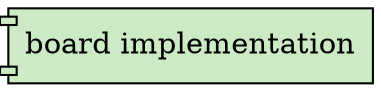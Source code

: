 digraph {
    node [fillcolor="3", style="filled", colorscheme="pastel19", shape="component"]
    c [label="board implementation"]
}


